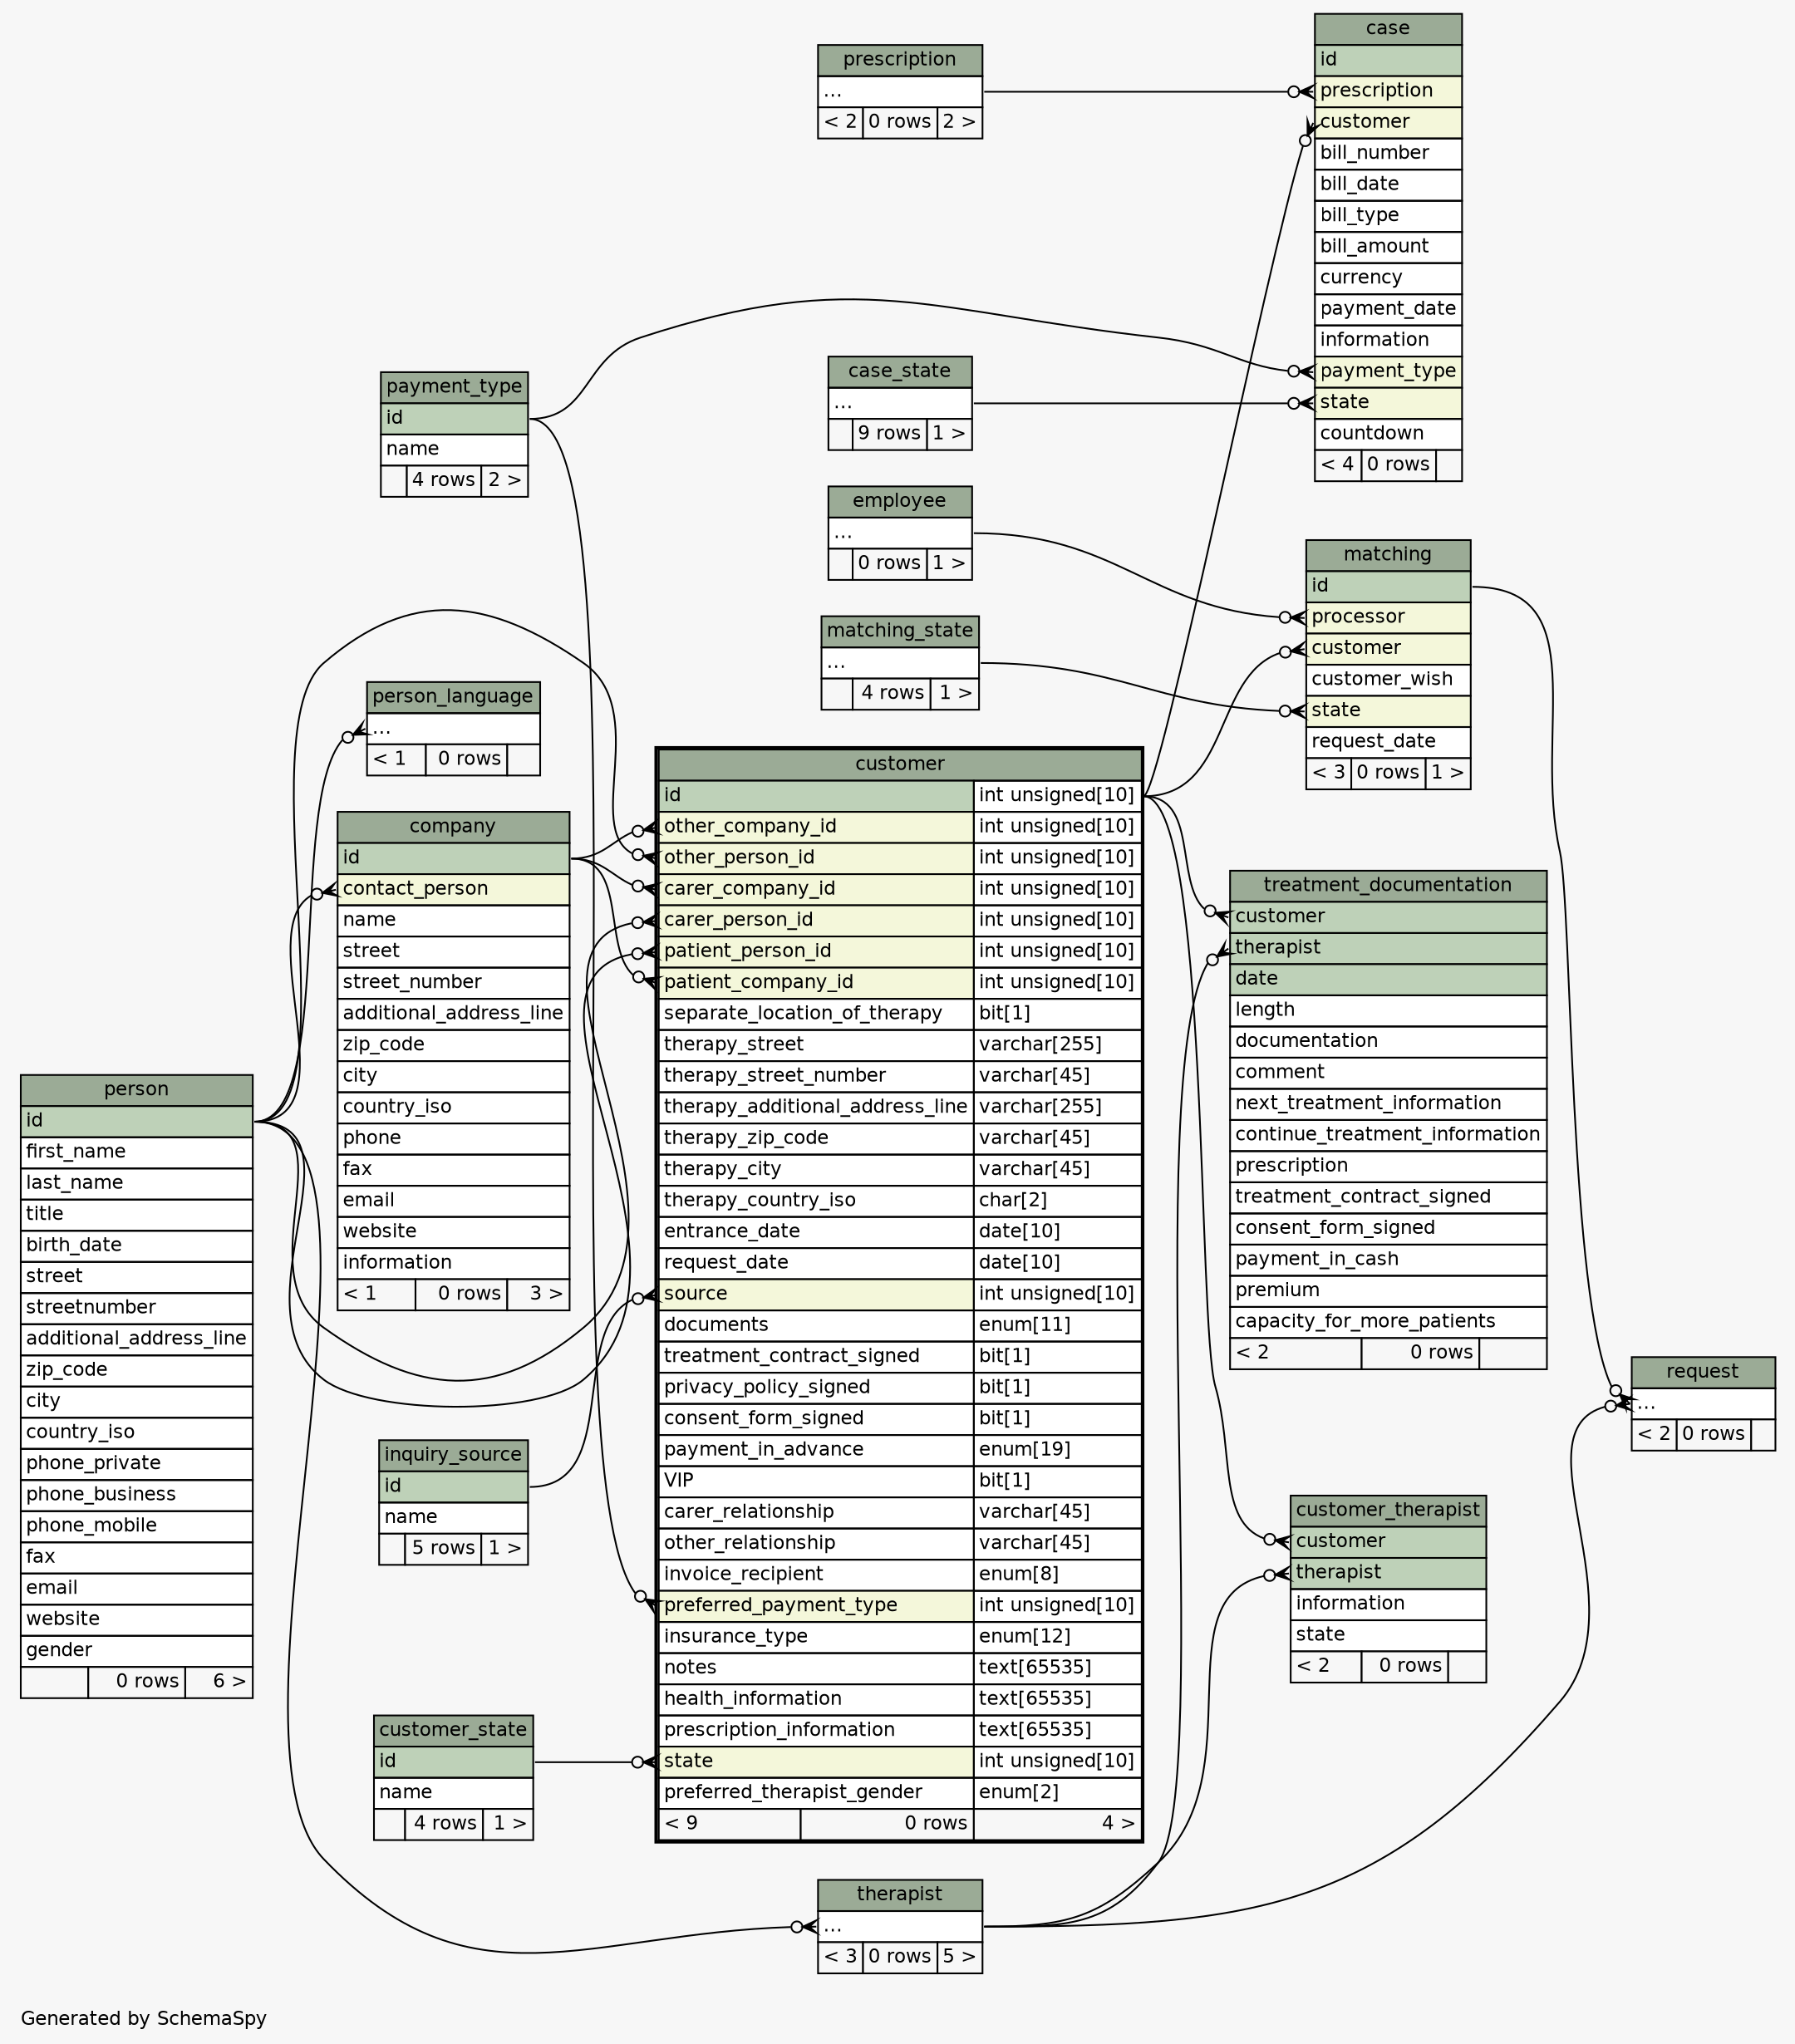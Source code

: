 // dot 2.40.1 on Linux 5.3.0-26-generic
// SchemaSpy rev 590
digraph "twoDegreesRelationshipsDiagram" {
  graph [
    rankdir="RL"
    bgcolor="#f7f7f7"
    label="\nGenerated by SchemaSpy"
    labeljust="l"
    nodesep="0.18"
    ranksep="0.46"
    fontname="Helvetica"
    fontsize="11"
  ];
  node [
    fontname="Helvetica"
    fontsize="11"
    shape="plaintext"
  ];
  edge [
    arrowsize="0.8"
  ];
  "case":"customer":w -> "customer":"id.type":e [arrowhead=none dir=back arrowtail=crowodot];
  "case":"payment_type":w -> "payment_type":"id":e [arrowhead=none dir=back arrowtail=crowodot];
  "case":"prescription":w -> "prescription":"elipses":e [arrowhead=none dir=back arrowtail=crowodot];
  "case":"state":w -> "case_state":"elipses":e [arrowhead=none dir=back arrowtail=crowodot];
  "company":"contact_person":w -> "person":"id":e [arrowhead=none dir=back arrowtail=crowodot];
  "customer":"carer_company_id":w -> "company":"id":e [arrowhead=none dir=back arrowtail=crowodot];
  "customer":"carer_person_id":w -> "person":"id":e [arrowhead=none dir=back arrowtail=crowodot];
  "customer":"other_company_id":w -> "company":"id":e [arrowhead=none dir=back arrowtail=crowodot];
  "customer":"other_person_id":w -> "person":"id":e [arrowhead=none dir=back arrowtail=crowodot];
  "customer":"patient_company_id":w -> "company":"id":e [arrowhead=none dir=back arrowtail=crowodot];
  "customer":"patient_person_id":w -> "person":"id":e [arrowhead=none dir=back arrowtail=crowodot];
  "customer":"preferred_payment_type":w -> "payment_type":"id":e [arrowhead=none dir=back arrowtail=crowodot];
  "customer":"source":w -> "inquiry_source":"id":e [arrowhead=none dir=back arrowtail=crowodot];
  "customer":"state":w -> "customer_state":"id":e [arrowhead=none dir=back arrowtail=crowodot];
  "customer_therapist":"customer":w -> "customer":"id.type":e [arrowhead=none dir=back arrowtail=crowodot];
  "customer_therapist":"therapist":w -> "therapist":"elipses":e [arrowhead=none dir=back arrowtail=crowodot];
  "matching":"customer":w -> "customer":"id.type":e [arrowhead=none dir=back arrowtail=crowodot];
  "matching":"processor":w -> "employee":"elipses":e [arrowhead=none dir=back arrowtail=crowodot];
  "matching":"state":w -> "matching_state":"elipses":e [arrowhead=none dir=back arrowtail=crowodot];
  "person_language":"elipses":w -> "person":"id":e [arrowhead=none dir=back arrowtail=crowodot];
  "request":"elipses":w -> "matching":"id":e [arrowhead=none dir=back arrowtail=crowodot];
  "request":"elipses":w -> "therapist":"elipses":e [arrowhead=none dir=back arrowtail=crowodot];
  "therapist":"elipses":w -> "person":"id":e [arrowhead=none dir=back arrowtail=crowodot];
  "treatment_documentation":"customer":w -> "customer":"id.type":e [arrowhead=none dir=back arrowtail=crowodot];
  "treatment_documentation":"therapist":w -> "therapist":"elipses":e [arrowhead=none dir=back arrowtail=crowodot];
  "case" [
    label=<
    <TABLE BORDER="0" CELLBORDER="1" CELLSPACING="0" BGCOLOR="#ffffff">
      <TR><TD COLSPAN="3" BGCOLOR="#9bab96" ALIGN="CENTER">case</TD></TR>
      <TR><TD PORT="id" COLSPAN="3" BGCOLOR="#bed1b8" ALIGN="LEFT">id</TD></TR>
      <TR><TD PORT="prescription" COLSPAN="3" BGCOLOR="#f4f7da" ALIGN="LEFT">prescription</TD></TR>
      <TR><TD PORT="customer" COLSPAN="3" BGCOLOR="#f4f7da" ALIGN="LEFT">customer</TD></TR>
      <TR><TD PORT="bill_number" COLSPAN="3" ALIGN="LEFT">bill_number</TD></TR>
      <TR><TD PORT="bill_date" COLSPAN="3" ALIGN="LEFT">bill_date</TD></TR>
      <TR><TD PORT="bill_type" COLSPAN="3" ALIGN="LEFT">bill_type</TD></TR>
      <TR><TD PORT="bill_amount" COLSPAN="3" ALIGN="LEFT">bill_amount</TD></TR>
      <TR><TD PORT="currency" COLSPAN="3" ALIGN="LEFT">currency</TD></TR>
      <TR><TD PORT="payment_date" COLSPAN="3" ALIGN="LEFT">payment_date</TD></TR>
      <TR><TD PORT="information" COLSPAN="3" ALIGN="LEFT">information</TD></TR>
      <TR><TD PORT="payment_type" COLSPAN="3" BGCOLOR="#f4f7da" ALIGN="LEFT">payment_type</TD></TR>
      <TR><TD PORT="state" COLSPAN="3" BGCOLOR="#f4f7da" ALIGN="LEFT">state</TD></TR>
      <TR><TD PORT="countdown" COLSPAN="3" ALIGN="LEFT">countdown</TD></TR>
      <TR><TD ALIGN="LEFT" BGCOLOR="#f7f7f7">&lt; 4</TD><TD ALIGN="RIGHT" BGCOLOR="#f7f7f7">0 rows</TD><TD ALIGN="RIGHT" BGCOLOR="#f7f7f7">  </TD></TR>
    </TABLE>>
    URL="case.html"
    tooltip="case"
  ];
  "case_state" [
    label=<
    <TABLE BORDER="0" CELLBORDER="1" CELLSPACING="0" BGCOLOR="#ffffff">
      <TR><TD COLSPAN="3" BGCOLOR="#9bab96" ALIGN="CENTER">case_state</TD></TR>
      <TR><TD PORT="elipses" COLSPAN="3" ALIGN="LEFT">...</TD></TR>
      <TR><TD ALIGN="LEFT" BGCOLOR="#f7f7f7">  </TD><TD ALIGN="RIGHT" BGCOLOR="#f7f7f7">9 rows</TD><TD ALIGN="RIGHT" BGCOLOR="#f7f7f7">1 &gt;</TD></TR>
    </TABLE>>
    URL="case_state.html"
    tooltip="case_state"
  ];
  "company" [
    label=<
    <TABLE BORDER="0" CELLBORDER="1" CELLSPACING="0" BGCOLOR="#ffffff">
      <TR><TD COLSPAN="3" BGCOLOR="#9bab96" ALIGN="CENTER">company</TD></TR>
      <TR><TD PORT="id" COLSPAN="3" BGCOLOR="#bed1b8" ALIGN="LEFT">id</TD></TR>
      <TR><TD PORT="contact_person" COLSPAN="3" BGCOLOR="#f4f7da" ALIGN="LEFT">contact_person</TD></TR>
      <TR><TD PORT="name" COLSPAN="3" ALIGN="LEFT">name</TD></TR>
      <TR><TD PORT="street" COLSPAN="3" ALIGN="LEFT">street</TD></TR>
      <TR><TD PORT="street_number" COLSPAN="3" ALIGN="LEFT">street_number</TD></TR>
      <TR><TD PORT="additional_address_line" COLSPAN="3" ALIGN="LEFT">additional_address_line</TD></TR>
      <TR><TD PORT="zip_code" COLSPAN="3" ALIGN="LEFT">zip_code</TD></TR>
      <TR><TD PORT="city" COLSPAN="3" ALIGN="LEFT">city</TD></TR>
      <TR><TD PORT="country_iso" COLSPAN="3" ALIGN="LEFT">country_iso</TD></TR>
      <TR><TD PORT="phone" COLSPAN="3" ALIGN="LEFT">phone</TD></TR>
      <TR><TD PORT="fax" COLSPAN="3" ALIGN="LEFT">fax</TD></TR>
      <TR><TD PORT="email" COLSPAN="3" ALIGN="LEFT">email</TD></TR>
      <TR><TD PORT="website" COLSPAN="3" ALIGN="LEFT">website</TD></TR>
      <TR><TD PORT="information" COLSPAN="3" ALIGN="LEFT">information</TD></TR>
      <TR><TD ALIGN="LEFT" BGCOLOR="#f7f7f7">&lt; 1</TD><TD ALIGN="RIGHT" BGCOLOR="#f7f7f7">0 rows</TD><TD ALIGN="RIGHT" BGCOLOR="#f7f7f7">3 &gt;</TD></TR>
    </TABLE>>
    URL="company.html"
    tooltip="company"
  ];
  "customer" [
    label=<
    <TABLE BORDER="2" CELLBORDER="1" CELLSPACING="0" BGCOLOR="#ffffff">
      <TR><TD COLSPAN="3" BGCOLOR="#9bab96" ALIGN="CENTER">customer</TD></TR>
      <TR><TD PORT="id" COLSPAN="2" BGCOLOR="#bed1b8" ALIGN="LEFT">id</TD><TD PORT="id.type" ALIGN="LEFT">int unsigned[10]</TD></TR>
      <TR><TD PORT="other_company_id" COLSPAN="2" BGCOLOR="#f4f7da" ALIGN="LEFT">other_company_id</TD><TD PORT="other_company_id.type" ALIGN="LEFT">int unsigned[10]</TD></TR>
      <TR><TD PORT="other_person_id" COLSPAN="2" BGCOLOR="#f4f7da" ALIGN="LEFT">other_person_id</TD><TD PORT="other_person_id.type" ALIGN="LEFT">int unsigned[10]</TD></TR>
      <TR><TD PORT="carer_company_id" COLSPAN="2" BGCOLOR="#f4f7da" ALIGN="LEFT">carer_company_id</TD><TD PORT="carer_company_id.type" ALIGN="LEFT">int unsigned[10]</TD></TR>
      <TR><TD PORT="carer_person_id" COLSPAN="2" BGCOLOR="#f4f7da" ALIGN="LEFT">carer_person_id</TD><TD PORT="carer_person_id.type" ALIGN="LEFT">int unsigned[10]</TD></TR>
      <TR><TD PORT="patient_person_id" COLSPAN="2" BGCOLOR="#f4f7da" ALIGN="LEFT">patient_person_id</TD><TD PORT="patient_person_id.type" ALIGN="LEFT">int unsigned[10]</TD></TR>
      <TR><TD PORT="patient_company_id" COLSPAN="2" BGCOLOR="#f4f7da" ALIGN="LEFT">patient_company_id</TD><TD PORT="patient_company_id.type" ALIGN="LEFT">int unsigned[10]</TD></TR>
      <TR><TD PORT="separate_location_of_therapy" COLSPAN="2" ALIGN="LEFT">separate_location_of_therapy</TD><TD PORT="separate_location_of_therapy.type" ALIGN="LEFT">bit[1]</TD></TR>
      <TR><TD PORT="therapy_street" COLSPAN="2" ALIGN="LEFT">therapy_street</TD><TD PORT="therapy_street.type" ALIGN="LEFT">varchar[255]</TD></TR>
      <TR><TD PORT="therapy_street_number" COLSPAN="2" ALIGN="LEFT">therapy_street_number</TD><TD PORT="therapy_street_number.type" ALIGN="LEFT">varchar[45]</TD></TR>
      <TR><TD PORT="therapy_additional_address_line" COLSPAN="2" ALIGN="LEFT">therapy_additional_address_line</TD><TD PORT="therapy_additional_address_line.type" ALIGN="LEFT">varchar[255]</TD></TR>
      <TR><TD PORT="therapy_zip_code" COLSPAN="2" ALIGN="LEFT">therapy_zip_code</TD><TD PORT="therapy_zip_code.type" ALIGN="LEFT">varchar[45]</TD></TR>
      <TR><TD PORT="therapy_city" COLSPAN="2" ALIGN="LEFT">therapy_city</TD><TD PORT="therapy_city.type" ALIGN="LEFT">varchar[45]</TD></TR>
      <TR><TD PORT="therapy_country_iso" COLSPAN="2" ALIGN="LEFT">therapy_country_iso</TD><TD PORT="therapy_country_iso.type" ALIGN="LEFT">char[2]</TD></TR>
      <TR><TD PORT="entrance_date" COLSPAN="2" ALIGN="LEFT">entrance_date</TD><TD PORT="entrance_date.type" ALIGN="LEFT">date[10]</TD></TR>
      <TR><TD PORT="request_date" COLSPAN="2" ALIGN="LEFT">request_date</TD><TD PORT="request_date.type" ALIGN="LEFT">date[10]</TD></TR>
      <TR><TD PORT="source" COLSPAN="2" BGCOLOR="#f4f7da" ALIGN="LEFT">source</TD><TD PORT="source.type" ALIGN="LEFT">int unsigned[10]</TD></TR>
      <TR><TD PORT="documents" COLSPAN="2" ALIGN="LEFT">documents</TD><TD PORT="documents.type" ALIGN="LEFT">enum[11]</TD></TR>
      <TR><TD PORT="treatment_contract_signed" COLSPAN="2" ALIGN="LEFT">treatment_contract_signed</TD><TD PORT="treatment_contract_signed.type" ALIGN="LEFT">bit[1]</TD></TR>
      <TR><TD PORT="privacy_policy_signed" COLSPAN="2" ALIGN="LEFT">privacy_policy_signed</TD><TD PORT="privacy_policy_signed.type" ALIGN="LEFT">bit[1]</TD></TR>
      <TR><TD PORT="consent_form_signed" COLSPAN="2" ALIGN="LEFT">consent_form_signed</TD><TD PORT="consent_form_signed.type" ALIGN="LEFT">bit[1]</TD></TR>
      <TR><TD PORT="payment_in_advance" COLSPAN="2" ALIGN="LEFT">payment_in_advance</TD><TD PORT="payment_in_advance.type" ALIGN="LEFT">enum[19]</TD></TR>
      <TR><TD PORT="VIP" COLSPAN="2" ALIGN="LEFT">VIP</TD><TD PORT="VIP.type" ALIGN="LEFT">bit[1]</TD></TR>
      <TR><TD PORT="carer_relationship" COLSPAN="2" ALIGN="LEFT">carer_relationship</TD><TD PORT="carer_relationship.type" ALIGN="LEFT">varchar[45]</TD></TR>
      <TR><TD PORT="other_relationship" COLSPAN="2" ALIGN="LEFT">other_relationship</TD><TD PORT="other_relationship.type" ALIGN="LEFT">varchar[45]</TD></TR>
      <TR><TD PORT="invoice_recipient" COLSPAN="2" ALIGN="LEFT">invoice_recipient</TD><TD PORT="invoice_recipient.type" ALIGN="LEFT">enum[8]</TD></TR>
      <TR><TD PORT="preferred_payment_type" COLSPAN="2" BGCOLOR="#f4f7da" ALIGN="LEFT">preferred_payment_type</TD><TD PORT="preferred_payment_type.type" ALIGN="LEFT">int unsigned[10]</TD></TR>
      <TR><TD PORT="insurance_type" COLSPAN="2" ALIGN="LEFT">insurance_type</TD><TD PORT="insurance_type.type" ALIGN="LEFT">enum[12]</TD></TR>
      <TR><TD PORT="notes" COLSPAN="2" ALIGN="LEFT">notes</TD><TD PORT="notes.type" ALIGN="LEFT">text[65535]</TD></TR>
      <TR><TD PORT="health_information" COLSPAN="2" ALIGN="LEFT">health_information</TD><TD PORT="health_information.type" ALIGN="LEFT">text[65535]</TD></TR>
      <TR><TD PORT="prescription_information" COLSPAN="2" ALIGN="LEFT">prescription_information</TD><TD PORT="prescription_information.type" ALIGN="LEFT">text[65535]</TD></TR>
      <TR><TD PORT="state" COLSPAN="2" BGCOLOR="#f4f7da" ALIGN="LEFT">state</TD><TD PORT="state.type" ALIGN="LEFT">int unsigned[10]</TD></TR>
      <TR><TD PORT="preferred_therapist_gender" COLSPAN="2" ALIGN="LEFT">preferred_therapist_gender</TD><TD PORT="preferred_therapist_gender.type" ALIGN="LEFT">enum[2]</TD></TR>
      <TR><TD ALIGN="LEFT" BGCOLOR="#f7f7f7">&lt; 9</TD><TD ALIGN="RIGHT" BGCOLOR="#f7f7f7">0 rows</TD><TD ALIGN="RIGHT" BGCOLOR="#f7f7f7">4 &gt;</TD></TR>
    </TABLE>>
    URL="customer.html"
    tooltip="customer"
  ];
  "customer_state" [
    label=<
    <TABLE BORDER="0" CELLBORDER="1" CELLSPACING="0" BGCOLOR="#ffffff">
      <TR><TD COLSPAN="3" BGCOLOR="#9bab96" ALIGN="CENTER">customer_state</TD></TR>
      <TR><TD PORT="id" COLSPAN="3" BGCOLOR="#bed1b8" ALIGN="LEFT">id</TD></TR>
      <TR><TD PORT="name" COLSPAN="3" ALIGN="LEFT">name</TD></TR>
      <TR><TD ALIGN="LEFT" BGCOLOR="#f7f7f7">  </TD><TD ALIGN="RIGHT" BGCOLOR="#f7f7f7">4 rows</TD><TD ALIGN="RIGHT" BGCOLOR="#f7f7f7">1 &gt;</TD></TR>
    </TABLE>>
    URL="customer_state.html"
    tooltip="customer_state"
  ];
  "customer_therapist" [
    label=<
    <TABLE BORDER="0" CELLBORDER="1" CELLSPACING="0" BGCOLOR="#ffffff">
      <TR><TD COLSPAN="3" BGCOLOR="#9bab96" ALIGN="CENTER">customer_therapist</TD></TR>
      <TR><TD PORT="customer" COLSPAN="3" BGCOLOR="#bed1b8" ALIGN="LEFT">customer</TD></TR>
      <TR><TD PORT="therapist" COLSPAN="3" BGCOLOR="#bed1b8" ALIGN="LEFT">therapist</TD></TR>
      <TR><TD PORT="information" COLSPAN="3" ALIGN="LEFT">information</TD></TR>
      <TR><TD PORT="state" COLSPAN="3" ALIGN="LEFT">state</TD></TR>
      <TR><TD ALIGN="LEFT" BGCOLOR="#f7f7f7">&lt; 2</TD><TD ALIGN="RIGHT" BGCOLOR="#f7f7f7">0 rows</TD><TD ALIGN="RIGHT" BGCOLOR="#f7f7f7">  </TD></TR>
    </TABLE>>
    URL="customer_therapist.html"
    tooltip="customer_therapist"
  ];
  "employee" [
    label=<
    <TABLE BORDER="0" CELLBORDER="1" CELLSPACING="0" BGCOLOR="#ffffff">
      <TR><TD COLSPAN="3" BGCOLOR="#9bab96" ALIGN="CENTER">employee</TD></TR>
      <TR><TD PORT="elipses" COLSPAN="3" ALIGN="LEFT">...</TD></TR>
      <TR><TD ALIGN="LEFT" BGCOLOR="#f7f7f7">  </TD><TD ALIGN="RIGHT" BGCOLOR="#f7f7f7">0 rows</TD><TD ALIGN="RIGHT" BGCOLOR="#f7f7f7">1 &gt;</TD></TR>
    </TABLE>>
    URL="employee.html"
    tooltip="employee"
  ];
  "inquiry_source" [
    label=<
    <TABLE BORDER="0" CELLBORDER="1" CELLSPACING="0" BGCOLOR="#ffffff">
      <TR><TD COLSPAN="3" BGCOLOR="#9bab96" ALIGN="CENTER">inquiry_source</TD></TR>
      <TR><TD PORT="id" COLSPAN="3" BGCOLOR="#bed1b8" ALIGN="LEFT">id</TD></TR>
      <TR><TD PORT="name" COLSPAN="3" ALIGN="LEFT">name</TD></TR>
      <TR><TD ALIGN="LEFT" BGCOLOR="#f7f7f7">  </TD><TD ALIGN="RIGHT" BGCOLOR="#f7f7f7">5 rows</TD><TD ALIGN="RIGHT" BGCOLOR="#f7f7f7">1 &gt;</TD></TR>
    </TABLE>>
    URL="inquiry_source.html"
    tooltip="inquiry_source"
  ];
  "matching" [
    label=<
    <TABLE BORDER="0" CELLBORDER="1" CELLSPACING="0" BGCOLOR="#ffffff">
      <TR><TD COLSPAN="3" BGCOLOR="#9bab96" ALIGN="CENTER">matching</TD></TR>
      <TR><TD PORT="id" COLSPAN="3" BGCOLOR="#bed1b8" ALIGN="LEFT">id</TD></TR>
      <TR><TD PORT="processor" COLSPAN="3" BGCOLOR="#f4f7da" ALIGN="LEFT">processor</TD></TR>
      <TR><TD PORT="customer" COLSPAN="3" BGCOLOR="#f4f7da" ALIGN="LEFT">customer</TD></TR>
      <TR><TD PORT="customer_wish" COLSPAN="3" ALIGN="LEFT">customer_wish</TD></TR>
      <TR><TD PORT="state" COLSPAN="3" BGCOLOR="#f4f7da" ALIGN="LEFT">state</TD></TR>
      <TR><TD PORT="request_date" COLSPAN="3" ALIGN="LEFT">request_date</TD></TR>
      <TR><TD ALIGN="LEFT" BGCOLOR="#f7f7f7">&lt; 3</TD><TD ALIGN="RIGHT" BGCOLOR="#f7f7f7">0 rows</TD><TD ALIGN="RIGHT" BGCOLOR="#f7f7f7">1 &gt;</TD></TR>
    </TABLE>>
    URL="matching.html"
    tooltip="matching"
  ];
  "matching_state" [
    label=<
    <TABLE BORDER="0" CELLBORDER="1" CELLSPACING="0" BGCOLOR="#ffffff">
      <TR><TD COLSPAN="3" BGCOLOR="#9bab96" ALIGN="CENTER">matching_state</TD></TR>
      <TR><TD PORT="elipses" COLSPAN="3" ALIGN="LEFT">...</TD></TR>
      <TR><TD ALIGN="LEFT" BGCOLOR="#f7f7f7">  </TD><TD ALIGN="RIGHT" BGCOLOR="#f7f7f7">4 rows</TD><TD ALIGN="RIGHT" BGCOLOR="#f7f7f7">1 &gt;</TD></TR>
    </TABLE>>
    URL="matching_state.html"
    tooltip="matching_state"
  ];
  "payment_type" [
    label=<
    <TABLE BORDER="0" CELLBORDER="1" CELLSPACING="0" BGCOLOR="#ffffff">
      <TR><TD COLSPAN="3" BGCOLOR="#9bab96" ALIGN="CENTER">payment_type</TD></TR>
      <TR><TD PORT="id" COLSPAN="3" BGCOLOR="#bed1b8" ALIGN="LEFT">id</TD></TR>
      <TR><TD PORT="name" COLSPAN="3" ALIGN="LEFT">name</TD></TR>
      <TR><TD ALIGN="LEFT" BGCOLOR="#f7f7f7">  </TD><TD ALIGN="RIGHT" BGCOLOR="#f7f7f7">4 rows</TD><TD ALIGN="RIGHT" BGCOLOR="#f7f7f7">2 &gt;</TD></TR>
    </TABLE>>
    URL="payment_type.html"
    tooltip="payment_type"
  ];
  "person" [
    label=<
    <TABLE BORDER="0" CELLBORDER="1" CELLSPACING="0" BGCOLOR="#ffffff">
      <TR><TD COLSPAN="3" BGCOLOR="#9bab96" ALIGN="CENTER">person</TD></TR>
      <TR><TD PORT="id" COLSPAN="3" BGCOLOR="#bed1b8" ALIGN="LEFT">id</TD></TR>
      <TR><TD PORT="first_name" COLSPAN="3" ALIGN="LEFT">first_name</TD></TR>
      <TR><TD PORT="last_name" COLSPAN="3" ALIGN="LEFT">last_name</TD></TR>
      <TR><TD PORT="title" COLSPAN="3" ALIGN="LEFT">title</TD></TR>
      <TR><TD PORT="birth_date" COLSPAN="3" ALIGN="LEFT">birth_date</TD></TR>
      <TR><TD PORT="street" COLSPAN="3" ALIGN="LEFT">street</TD></TR>
      <TR><TD PORT="streetnumber" COLSPAN="3" ALIGN="LEFT">streetnumber</TD></TR>
      <TR><TD PORT="additional_address_line" COLSPAN="3" ALIGN="LEFT">additional_address_line</TD></TR>
      <TR><TD PORT="zip_code" COLSPAN="3" ALIGN="LEFT">zip_code</TD></TR>
      <TR><TD PORT="city" COLSPAN="3" ALIGN="LEFT">city</TD></TR>
      <TR><TD PORT="country_iso" COLSPAN="3" ALIGN="LEFT">country_iso</TD></TR>
      <TR><TD PORT="phone_private" COLSPAN="3" ALIGN="LEFT">phone_private</TD></TR>
      <TR><TD PORT="phone_business" COLSPAN="3" ALIGN="LEFT">phone_business</TD></TR>
      <TR><TD PORT="phone_mobile" COLSPAN="3" ALIGN="LEFT">phone_mobile</TD></TR>
      <TR><TD PORT="fax" COLSPAN="3" ALIGN="LEFT">fax</TD></TR>
      <TR><TD PORT="email" COLSPAN="3" ALIGN="LEFT">email</TD></TR>
      <TR><TD PORT="website" COLSPAN="3" ALIGN="LEFT">website</TD></TR>
      <TR><TD PORT="gender" COLSPAN="3" ALIGN="LEFT">gender</TD></TR>
      <TR><TD ALIGN="LEFT" BGCOLOR="#f7f7f7">  </TD><TD ALIGN="RIGHT" BGCOLOR="#f7f7f7">0 rows</TD><TD ALIGN="RIGHT" BGCOLOR="#f7f7f7">6 &gt;</TD></TR>
    </TABLE>>
    URL="person.html"
    tooltip="person"
  ];
  "person_language" [
    label=<
    <TABLE BORDER="0" CELLBORDER="1" CELLSPACING="0" BGCOLOR="#ffffff">
      <TR><TD COLSPAN="3" BGCOLOR="#9bab96" ALIGN="CENTER">person_language</TD></TR>
      <TR><TD PORT="elipses" COLSPAN="3" ALIGN="LEFT">...</TD></TR>
      <TR><TD ALIGN="LEFT" BGCOLOR="#f7f7f7">&lt; 1</TD><TD ALIGN="RIGHT" BGCOLOR="#f7f7f7">0 rows</TD><TD ALIGN="RIGHT" BGCOLOR="#f7f7f7">  </TD></TR>
    </TABLE>>
    URL="person_language.html"
    tooltip="person_language"
  ];
  "prescription" [
    label=<
    <TABLE BORDER="0" CELLBORDER="1" CELLSPACING="0" BGCOLOR="#ffffff">
      <TR><TD COLSPAN="3" BGCOLOR="#9bab96" ALIGN="CENTER">prescription</TD></TR>
      <TR><TD PORT="elipses" COLSPAN="3" ALIGN="LEFT">...</TD></TR>
      <TR><TD ALIGN="LEFT" BGCOLOR="#f7f7f7">&lt; 2</TD><TD ALIGN="RIGHT" BGCOLOR="#f7f7f7">0 rows</TD><TD ALIGN="RIGHT" BGCOLOR="#f7f7f7">2 &gt;</TD></TR>
    </TABLE>>
    URL="prescription.html"
    tooltip="prescription"
  ];
  "request" [
    label=<
    <TABLE BORDER="0" CELLBORDER="1" CELLSPACING="0" BGCOLOR="#ffffff">
      <TR><TD COLSPAN="3" BGCOLOR="#9bab96" ALIGN="CENTER">request</TD></TR>
      <TR><TD PORT="elipses" COLSPAN="3" ALIGN="LEFT">...</TD></TR>
      <TR><TD ALIGN="LEFT" BGCOLOR="#f7f7f7">&lt; 2</TD><TD ALIGN="RIGHT" BGCOLOR="#f7f7f7">0 rows</TD><TD ALIGN="RIGHT" BGCOLOR="#f7f7f7">  </TD></TR>
    </TABLE>>
    URL="request.html"
    tooltip="request"
  ];
  "therapist" [
    label=<
    <TABLE BORDER="0" CELLBORDER="1" CELLSPACING="0" BGCOLOR="#ffffff">
      <TR><TD COLSPAN="3" BGCOLOR="#9bab96" ALIGN="CENTER">therapist</TD></TR>
      <TR><TD PORT="elipses" COLSPAN="3" ALIGN="LEFT">...</TD></TR>
      <TR><TD ALIGN="LEFT" BGCOLOR="#f7f7f7">&lt; 3</TD><TD ALIGN="RIGHT" BGCOLOR="#f7f7f7">0 rows</TD><TD ALIGN="RIGHT" BGCOLOR="#f7f7f7">5 &gt;</TD></TR>
    </TABLE>>
    URL="therapist.html"
    tooltip="therapist"
  ];
  "treatment_documentation" [
    label=<
    <TABLE BORDER="0" CELLBORDER="1" CELLSPACING="0" BGCOLOR="#ffffff">
      <TR><TD COLSPAN="3" BGCOLOR="#9bab96" ALIGN="CENTER">treatment_documentation</TD></TR>
      <TR><TD PORT="customer" COLSPAN="3" BGCOLOR="#bed1b8" ALIGN="LEFT">customer</TD></TR>
      <TR><TD PORT="therapist" COLSPAN="3" BGCOLOR="#bed1b8" ALIGN="LEFT">therapist</TD></TR>
      <TR><TD PORT="date" COLSPAN="3" BGCOLOR="#bed1b8" ALIGN="LEFT">date</TD></TR>
      <TR><TD PORT="length" COLSPAN="3" ALIGN="LEFT">length</TD></TR>
      <TR><TD PORT="documentation" COLSPAN="3" ALIGN="LEFT">documentation</TD></TR>
      <TR><TD PORT="comment" COLSPAN="3" ALIGN="LEFT">comment</TD></TR>
      <TR><TD PORT="next_treatment_information" COLSPAN="3" ALIGN="LEFT">next_treatment_information</TD></TR>
      <TR><TD PORT="continue_treatment_information" COLSPAN="3" ALIGN="LEFT">continue_treatment_information</TD></TR>
      <TR><TD PORT="prescription" COLSPAN="3" ALIGN="LEFT">prescription</TD></TR>
      <TR><TD PORT="treatment_contract_signed" COLSPAN="3" ALIGN="LEFT">treatment_contract_signed</TD></TR>
      <TR><TD PORT="consent_form_signed" COLSPAN="3" ALIGN="LEFT">consent_form_signed</TD></TR>
      <TR><TD PORT="payment_in_cash" COLSPAN="3" ALIGN="LEFT">payment_in_cash</TD></TR>
      <TR><TD PORT="premium" COLSPAN="3" ALIGN="LEFT">premium</TD></TR>
      <TR><TD PORT="capacity_for_more_patients" COLSPAN="3" ALIGN="LEFT">capacity_for_more_patients</TD></TR>
      <TR><TD ALIGN="LEFT" BGCOLOR="#f7f7f7">&lt; 2</TD><TD ALIGN="RIGHT" BGCOLOR="#f7f7f7">0 rows</TD><TD ALIGN="RIGHT" BGCOLOR="#f7f7f7">  </TD></TR>
    </TABLE>>
    URL="treatment_documentation.html"
    tooltip="treatment_documentation"
  ];
}
